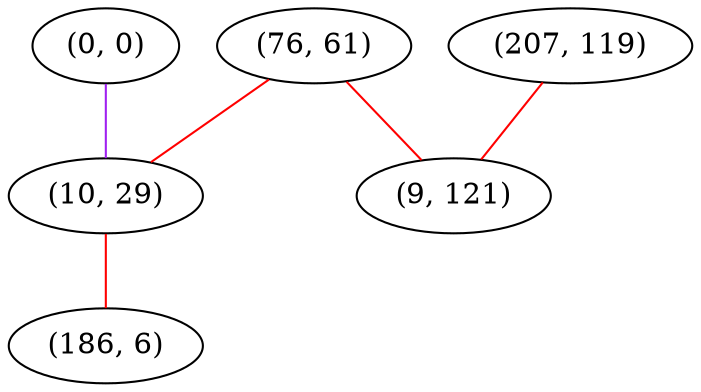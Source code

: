 graph "" {
"(0, 0)";
"(207, 119)";
"(76, 61)";
"(10, 29)";
"(186, 6)";
"(9, 121)";
"(0, 0)" -- "(10, 29)"  [color=purple, key=0, weight=4];
"(207, 119)" -- "(9, 121)"  [color=red, key=0, weight=1];
"(76, 61)" -- "(10, 29)"  [color=red, key=0, weight=1];
"(76, 61)" -- "(9, 121)"  [color=red, key=0, weight=1];
"(10, 29)" -- "(186, 6)"  [color=red, key=0, weight=1];
}
